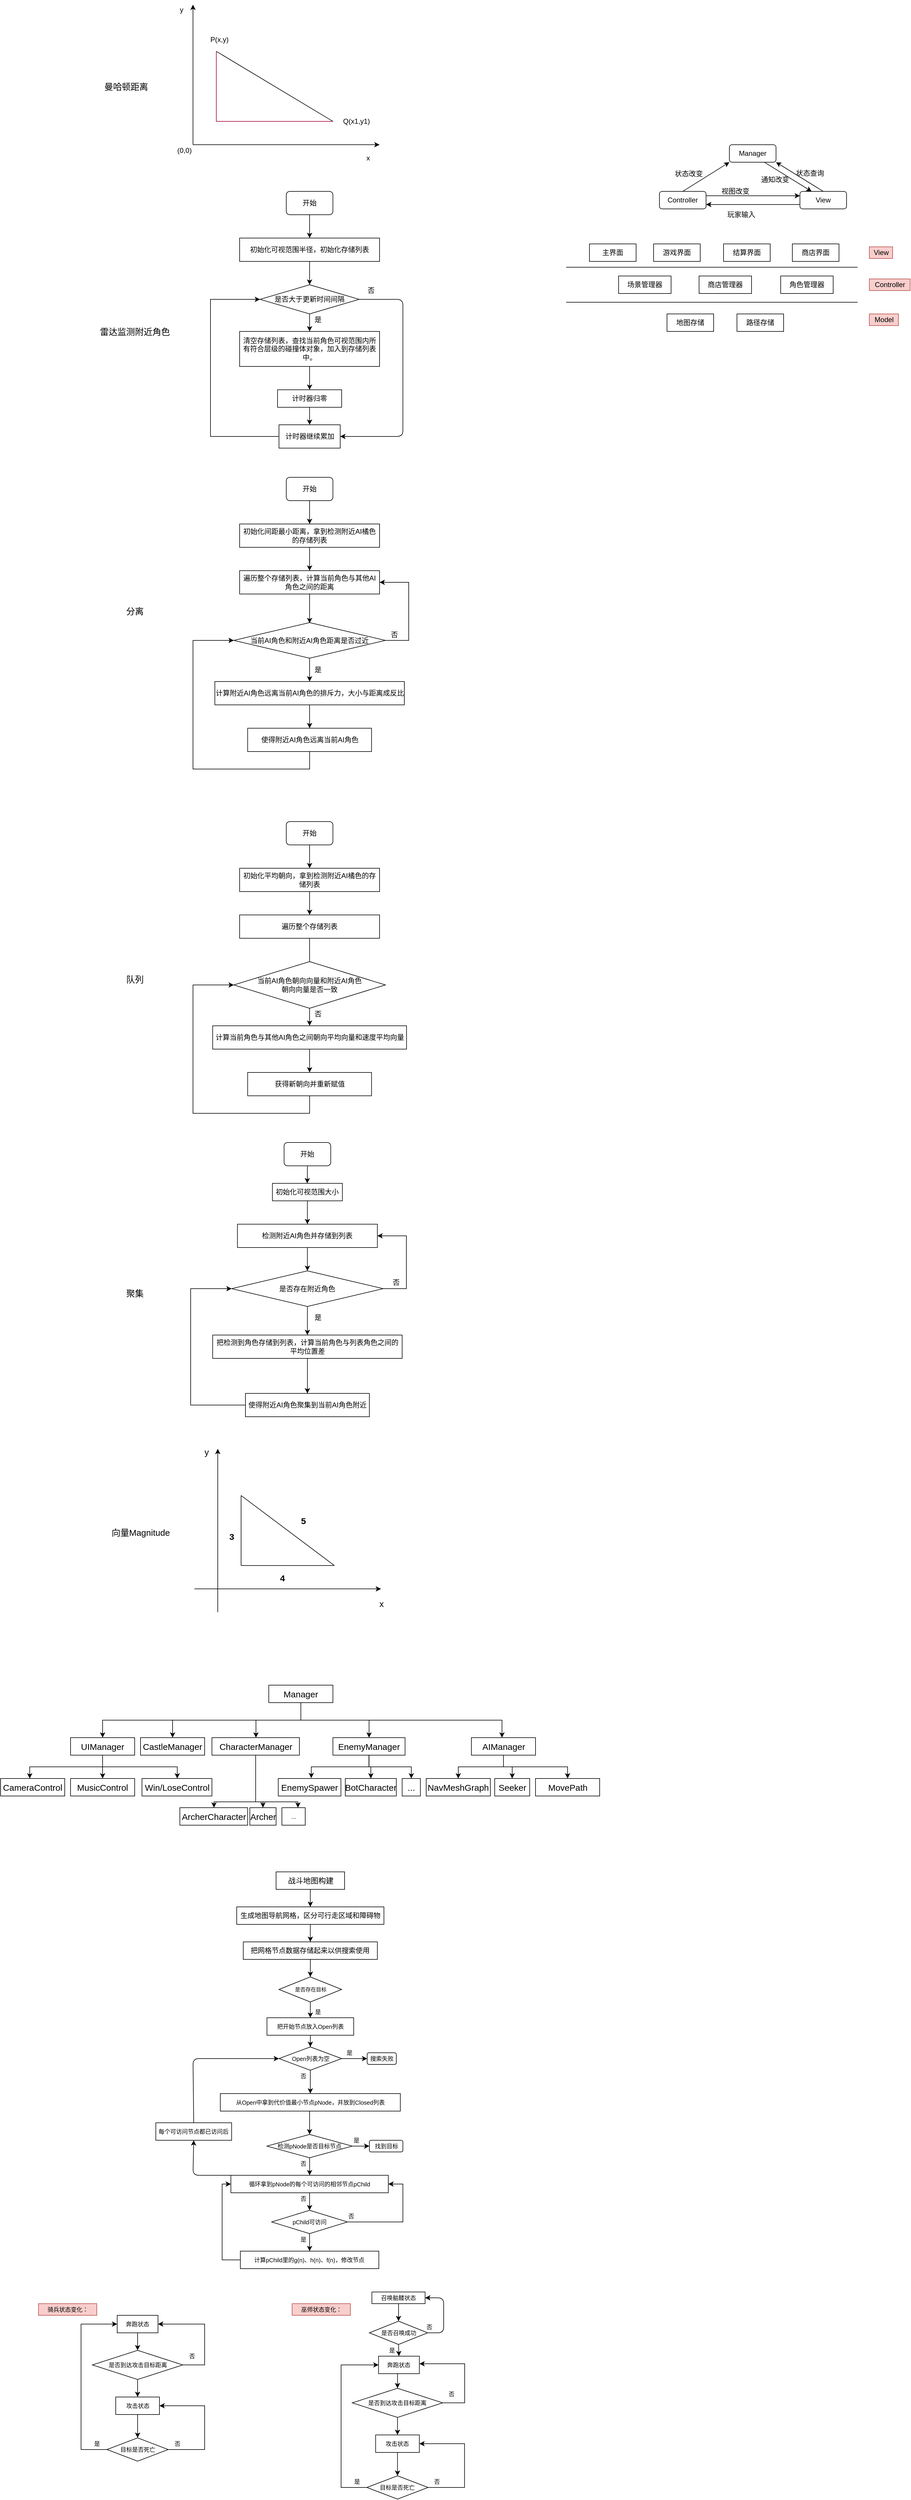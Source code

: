 <mxfile version="13.0.1" type="github">
  <diagram id="cQuPXXQZApBrQM8GXaEX" name="毕业设计相关">
    <mxGraphModel dx="2249" dy="762" grid="1" gridSize="10" guides="1" tooltips="1" connect="1" arrows="1" fold="1" page="1" pageScale="1" pageWidth="827" pageHeight="1169" math="0" shadow="0">
      <root>
        <mxCell id="0" />
        <mxCell id="1" parent="0" />
        <mxCell id="ilsrh9dzchEDd0E5HQ8F-1" value="" style="endArrow=classic;html=1;" parent="1" edge="1">
          <mxGeometry width="50" height="50" relative="1" as="geometry">
            <mxPoint x="200" y="360" as="sourcePoint" />
            <mxPoint x="200" y="120" as="targetPoint" />
          </mxGeometry>
        </mxCell>
        <mxCell id="ilsrh9dzchEDd0E5HQ8F-2" value="" style="endArrow=classic;html=1;" parent="1" edge="1">
          <mxGeometry width="50" height="50" relative="1" as="geometry">
            <mxPoint x="200" y="360" as="sourcePoint" />
            <mxPoint x="520" y="360" as="targetPoint" />
          </mxGeometry>
        </mxCell>
        <mxCell id="ilsrh9dzchEDd0E5HQ8F-3" value="" style="endArrow=none;html=1;fillColor=#d80073;strokeColor=#A50040;" parent="1" edge="1">
          <mxGeometry width="50" height="50" relative="1" as="geometry">
            <mxPoint x="240" y="320" as="sourcePoint" />
            <mxPoint x="440" y="320" as="targetPoint" />
          </mxGeometry>
        </mxCell>
        <mxCell id="ilsrh9dzchEDd0E5HQ8F-5" value="" style="endArrow=none;html=1;fillColor=#d80073;strokeColor=#A50040;" parent="1" edge="1">
          <mxGeometry width="50" height="50" relative="1" as="geometry">
            <mxPoint x="240" y="320" as="sourcePoint" />
            <mxPoint x="240" y="200" as="targetPoint" />
          </mxGeometry>
        </mxCell>
        <mxCell id="ilsrh9dzchEDd0E5HQ8F-6" value="" style="endArrow=none;html=1;" parent="1" edge="1">
          <mxGeometry width="50" height="50" relative="1" as="geometry">
            <mxPoint x="440" y="320" as="sourcePoint" />
            <mxPoint x="240" y="200" as="targetPoint" />
          </mxGeometry>
        </mxCell>
        <mxCell id="ilsrh9dzchEDd0E5HQ8F-7" value="P(x,y)" style="text;html=1;align=center;verticalAlign=middle;resizable=0;points=[];autosize=1;" parent="1" vertex="1">
          <mxGeometry x="220" y="170" width="50" height="20" as="geometry" />
        </mxCell>
        <mxCell id="ilsrh9dzchEDd0E5HQ8F-8" value="Q(x1,y1)" style="text;html=1;align=center;verticalAlign=middle;resizable=0;points=[];autosize=1;" parent="1" vertex="1">
          <mxGeometry x="450" y="310" width="60" height="20" as="geometry" />
        </mxCell>
        <mxCell id="ilsrh9dzchEDd0E5HQ8F-9" value="y" style="text;html=1;align=center;verticalAlign=middle;resizable=0;points=[];autosize=1;" parent="1" vertex="1">
          <mxGeometry x="170" y="119" width="20" height="20" as="geometry" />
        </mxCell>
        <mxCell id="ilsrh9dzchEDd0E5HQ8F-10" value="x" style="text;html=1;align=center;verticalAlign=middle;resizable=0;points=[];autosize=1;" parent="1" vertex="1">
          <mxGeometry x="490" y="373" width="20" height="20" as="geometry" />
        </mxCell>
        <mxCell id="ilsrh9dzchEDd0E5HQ8F-11" value="(0,0)" style="text;html=1;align=center;verticalAlign=middle;resizable=0;points=[];autosize=1;" parent="1" vertex="1">
          <mxGeometry x="165" y="360" width="40" height="20" as="geometry" />
        </mxCell>
        <mxCell id="ilsrh9dzchEDd0E5HQ8F-12" value="开始" style="rounded=1;whiteSpace=wrap;html=1;" parent="1" vertex="1">
          <mxGeometry x="360" y="440" width="80" height="40" as="geometry" />
        </mxCell>
        <mxCell id="ilsrh9dzchEDd0E5HQ8F-13" value="初始化可视范围半径，初始化存储列表" style="rounded=0;whiteSpace=wrap;html=1;" parent="1" vertex="1">
          <mxGeometry x="280" y="520" width="240" height="40" as="geometry" />
        </mxCell>
        <mxCell id="ilsrh9dzchEDd0E5HQ8F-14" value="是否大于更新时间间隔" style="rhombus;whiteSpace=wrap;html=1;" parent="1" vertex="1">
          <mxGeometry x="315" y="600" width="170" height="50" as="geometry" />
        </mxCell>
        <mxCell id="ilsrh9dzchEDd0E5HQ8F-15" value="" style="endArrow=classic;html=1;exitX=0.5;exitY=1;exitDx=0;exitDy=0;entryX=0.5;entryY=0;entryDx=0;entryDy=0;" parent="1" source="ilsrh9dzchEDd0E5HQ8F-12" target="ilsrh9dzchEDd0E5HQ8F-13" edge="1">
          <mxGeometry width="50" height="50" relative="1" as="geometry">
            <mxPoint x="390" y="760" as="sourcePoint" />
            <mxPoint x="440" y="710" as="targetPoint" />
          </mxGeometry>
        </mxCell>
        <mxCell id="ilsrh9dzchEDd0E5HQ8F-16" value="" style="endArrow=classic;html=1;exitX=0.5;exitY=1;exitDx=0;exitDy=0;entryX=0.5;entryY=0;entryDx=0;entryDy=0;" parent="1" source="ilsrh9dzchEDd0E5HQ8F-13" target="ilsrh9dzchEDd0E5HQ8F-14" edge="1">
          <mxGeometry width="50" height="50" relative="1" as="geometry">
            <mxPoint x="390" y="760" as="sourcePoint" />
            <mxPoint x="440" y="710" as="targetPoint" />
          </mxGeometry>
        </mxCell>
        <mxCell id="ilsrh9dzchEDd0E5HQ8F-17" value="" style="endArrow=classic;html=1;exitX=0.5;exitY=1;exitDx=0;exitDy=0;" parent="1" source="ilsrh9dzchEDd0E5HQ8F-14" edge="1">
          <mxGeometry width="50" height="50" relative="1" as="geometry">
            <mxPoint x="390" y="760" as="sourcePoint" />
            <mxPoint x="400" y="680" as="targetPoint" />
          </mxGeometry>
        </mxCell>
        <mxCell id="ilsrh9dzchEDd0E5HQ8F-18" value="是" style="text;html=1;align=center;verticalAlign=middle;resizable=0;points=[];autosize=1;" parent="1" vertex="1">
          <mxGeometry x="399" y="650" width="30" height="20" as="geometry" />
        </mxCell>
        <mxCell id="ilsrh9dzchEDd0E5HQ8F-19" value="清空存储列表，查找当前角色可视范围内所有符合层级的碰撞体对象，加入到存储列表中。" style="rounded=0;whiteSpace=wrap;html=1;" parent="1" vertex="1">
          <mxGeometry x="280" y="680" width="240" height="60" as="geometry" />
        </mxCell>
        <mxCell id="ilsrh9dzchEDd0E5HQ8F-20" value="计时器归零" style="rounded=0;whiteSpace=wrap;html=1;" parent="1" vertex="1">
          <mxGeometry x="345" y="780" width="110" height="30" as="geometry" />
        </mxCell>
        <mxCell id="ilsrh9dzchEDd0E5HQ8F-21" value="" style="endArrow=classic;html=1;exitX=0.5;exitY=1;exitDx=0;exitDy=0;entryX=0.5;entryY=0;entryDx=0;entryDy=0;" parent="1" source="ilsrh9dzchEDd0E5HQ8F-19" target="ilsrh9dzchEDd0E5HQ8F-20" edge="1">
          <mxGeometry width="50" height="50" relative="1" as="geometry">
            <mxPoint x="390" y="760" as="sourcePoint" />
            <mxPoint x="440" y="710" as="targetPoint" />
          </mxGeometry>
        </mxCell>
        <mxCell id="ilsrh9dzchEDd0E5HQ8F-28" value="" style="edgeStyle=orthogonalEdgeStyle;rounded=0;orthogonalLoop=1;jettySize=auto;html=1;entryX=0;entryY=0.5;entryDx=0;entryDy=0;" parent="1" source="ilsrh9dzchEDd0E5HQ8F-22" target="ilsrh9dzchEDd0E5HQ8F-14" edge="1">
          <mxGeometry relative="1" as="geometry">
            <mxPoint x="180" y="590" as="targetPoint" />
            <Array as="points">
              <mxPoint x="230" y="860" />
              <mxPoint x="230" y="625" />
            </Array>
          </mxGeometry>
        </mxCell>
        <mxCell id="ilsrh9dzchEDd0E5HQ8F-22" value="计时器继续累加" style="rounded=0;whiteSpace=wrap;html=1;" parent="1" vertex="1">
          <mxGeometry x="347.5" y="840" width="105" height="40" as="geometry" />
        </mxCell>
        <mxCell id="ilsrh9dzchEDd0E5HQ8F-23" value="" style="endArrow=classic;html=1;exitX=0.5;exitY=1;exitDx=0;exitDy=0;entryX=0.5;entryY=0;entryDx=0;entryDy=0;" parent="1" source="ilsrh9dzchEDd0E5HQ8F-20" target="ilsrh9dzchEDd0E5HQ8F-22" edge="1">
          <mxGeometry width="50" height="50" relative="1" as="geometry">
            <mxPoint x="390" y="760" as="sourcePoint" />
            <mxPoint x="440" y="710" as="targetPoint" />
          </mxGeometry>
        </mxCell>
        <mxCell id="ilsrh9dzchEDd0E5HQ8F-25" value="" style="endArrow=classic;html=1;entryX=1;entryY=0.5;entryDx=0;entryDy=0;exitX=1;exitY=0.5;exitDx=0;exitDy=0;" parent="1" source="ilsrh9dzchEDd0E5HQ8F-14" target="ilsrh9dzchEDd0E5HQ8F-22" edge="1">
          <mxGeometry width="50" height="50" relative="1" as="geometry">
            <mxPoint x="600" y="860" as="sourcePoint" />
            <mxPoint x="440" y="710" as="targetPoint" />
            <Array as="points">
              <mxPoint x="560" y="625" />
              <mxPoint x="560" y="860" />
            </Array>
          </mxGeometry>
        </mxCell>
        <mxCell id="ilsrh9dzchEDd0E5HQ8F-26" value="否" style="text;html=1;align=center;verticalAlign=middle;resizable=0;points=[];autosize=1;" parent="1" vertex="1">
          <mxGeometry x="490" y="600" width="30" height="20" as="geometry" />
        </mxCell>
        <mxCell id="ilsrh9dzchEDd0E5HQ8F-29" value="开始" style="rounded=1;whiteSpace=wrap;html=1;" parent="1" vertex="1">
          <mxGeometry x="360" y="930" width="80" height="40" as="geometry" />
        </mxCell>
        <mxCell id="ilsrh9dzchEDd0E5HQ8F-35" value="" style="edgeStyle=orthogonalEdgeStyle;rounded=0;orthogonalLoop=1;jettySize=auto;html=1;" parent="1" source="ilsrh9dzchEDd0E5HQ8F-30" target="ilsrh9dzchEDd0E5HQ8F-34" edge="1">
          <mxGeometry relative="1" as="geometry" />
        </mxCell>
        <mxCell id="ilsrh9dzchEDd0E5HQ8F-30" value="初始化间距最小距离，拿到检测附近AI橘色的存储列表" style="rounded=0;whiteSpace=wrap;html=1;" parent="1" vertex="1">
          <mxGeometry x="280" y="1010" width="240" height="40" as="geometry" />
        </mxCell>
        <mxCell id="ilsrh9dzchEDd0E5HQ8F-37" value="" style="edgeStyle=orthogonalEdgeStyle;rounded=0;orthogonalLoop=1;jettySize=auto;html=1;" parent="1" source="ilsrh9dzchEDd0E5HQ8F-34" edge="1">
          <mxGeometry relative="1" as="geometry">
            <mxPoint x="400" y="1180" as="targetPoint" />
          </mxGeometry>
        </mxCell>
        <mxCell id="ilsrh9dzchEDd0E5HQ8F-34" value="遍历整个存储列表，计算当前角色与其他AI角色之间的距离" style="rounded=0;whiteSpace=wrap;html=1;" parent="1" vertex="1">
          <mxGeometry x="280" y="1090" width="240" height="40" as="geometry" />
        </mxCell>
        <mxCell id="ilsrh9dzchEDd0E5HQ8F-32" value="否" style="text;html=1;align=center;verticalAlign=middle;resizable=0;points=[];autosize=1;" parent="1" vertex="1">
          <mxGeometry x="530" y="1190" width="30" height="20" as="geometry" />
        </mxCell>
        <mxCell id="ilsrh9dzchEDd0E5HQ8F-33" value="" style="endArrow=classic;html=1;exitX=0.5;exitY=1;exitDx=0;exitDy=0;entryX=0.5;entryY=0;entryDx=0;entryDy=0;" parent="1" source="ilsrh9dzchEDd0E5HQ8F-29" target="ilsrh9dzchEDd0E5HQ8F-30" edge="1">
          <mxGeometry width="50" height="50" relative="1" as="geometry">
            <mxPoint x="410" y="490" as="sourcePoint" />
            <mxPoint x="410" y="530" as="targetPoint" />
          </mxGeometry>
        </mxCell>
        <mxCell id="ilsrh9dzchEDd0E5HQ8F-41" value="" style="edgeStyle=orthogonalEdgeStyle;rounded=0;orthogonalLoop=1;jettySize=auto;html=1;entryX=1;entryY=0.5;entryDx=0;entryDy=0;" parent="1" source="ilsrh9dzchEDd0E5HQ8F-39" target="ilsrh9dzchEDd0E5HQ8F-34" edge="1">
          <mxGeometry relative="1" as="geometry">
            <mxPoint x="610" y="1100" as="targetPoint" />
            <Array as="points">
              <mxPoint x="570" y="1210" />
              <mxPoint x="570" y="1110" />
            </Array>
          </mxGeometry>
        </mxCell>
        <mxCell id="ilsrh9dzchEDd0E5HQ8F-43" value="" style="edgeStyle=orthogonalEdgeStyle;rounded=0;orthogonalLoop=1;jettySize=auto;html=1;" parent="1" source="ilsrh9dzchEDd0E5HQ8F-39" edge="1">
          <mxGeometry relative="1" as="geometry">
            <mxPoint x="400" y="1280" as="targetPoint" />
          </mxGeometry>
        </mxCell>
        <mxCell id="ilsrh9dzchEDd0E5HQ8F-39" value="当前AI角色和附近AI角色距离是否过近" style="rhombus;whiteSpace=wrap;html=1;" parent="1" vertex="1">
          <mxGeometry x="270" y="1179" width="260" height="61" as="geometry" />
        </mxCell>
        <mxCell id="ilsrh9dzchEDd0E5HQ8F-44" value="是" style="text;html=1;align=center;verticalAlign=middle;resizable=0;points=[];autosize=1;" parent="1" vertex="1">
          <mxGeometry x="399" y="1250" width="30" height="20" as="geometry" />
        </mxCell>
        <mxCell id="ilsrh9dzchEDd0E5HQ8F-47" value="" style="edgeStyle=orthogonalEdgeStyle;rounded=0;orthogonalLoop=1;jettySize=auto;html=1;" parent="1" source="ilsrh9dzchEDd0E5HQ8F-45" target="ilsrh9dzchEDd0E5HQ8F-46" edge="1">
          <mxGeometry relative="1" as="geometry" />
        </mxCell>
        <mxCell id="ilsrh9dzchEDd0E5HQ8F-45" value="计算附近AI角色远离当前AI角色的排斥力，大小与距离成反比" style="rounded=0;whiteSpace=wrap;html=1;" parent="1" vertex="1">
          <mxGeometry x="237.5" y="1280" width="325" height="40" as="geometry" />
        </mxCell>
        <mxCell id="ilsrh9dzchEDd0E5HQ8F-49" value="" style="edgeStyle=orthogonalEdgeStyle;rounded=0;orthogonalLoop=1;jettySize=auto;html=1;entryX=0;entryY=0.5;entryDx=0;entryDy=0;" parent="1" source="ilsrh9dzchEDd0E5HQ8F-46" target="ilsrh9dzchEDd0E5HQ8F-39" edge="1">
          <mxGeometry relative="1" as="geometry">
            <mxPoint x="400" y="1480" as="targetPoint" />
            <Array as="points">
              <mxPoint x="400" y="1430" />
              <mxPoint x="200" y="1430" />
              <mxPoint x="200" y="1210" />
            </Array>
          </mxGeometry>
        </mxCell>
        <mxCell id="ilsrh9dzchEDd0E5HQ8F-46" value="使得附近AI角色远离当前AI角色" style="rounded=0;whiteSpace=wrap;html=1;" parent="1" vertex="1">
          <mxGeometry x="293.75" y="1360" width="212.5" height="40" as="geometry" />
        </mxCell>
        <mxCell id="ilsrh9dzchEDd0E5HQ8F-50" value="遍历整个存储列表，计算当前角色与其他AI角色之间的距离" style="rounded=0;whiteSpace=wrap;html=1;" parent="1" vertex="1">
          <mxGeometry x="280" y="1090" width="240" height="40" as="geometry" />
        </mxCell>
        <mxCell id="ilsrh9dzchEDd0E5HQ8F-51" value="开始" style="rounded=1;whiteSpace=wrap;html=1;" parent="1" vertex="1">
          <mxGeometry x="360" y="1520" width="80" height="40" as="geometry" />
        </mxCell>
        <mxCell id="ilsrh9dzchEDd0E5HQ8F-52" value="" style="edgeStyle=orthogonalEdgeStyle;rounded=0;orthogonalLoop=1;jettySize=auto;html=1;" parent="1" source="ilsrh9dzchEDd0E5HQ8F-53" target="ilsrh9dzchEDd0E5HQ8F-55" edge="1">
          <mxGeometry relative="1" as="geometry" />
        </mxCell>
        <mxCell id="ilsrh9dzchEDd0E5HQ8F-53" value="初始化平均朝向，拿到检测附近AI橘色的存储列表" style="rounded=0;whiteSpace=wrap;html=1;" parent="1" vertex="1">
          <mxGeometry x="280" y="1600" width="240" height="40" as="geometry" />
        </mxCell>
        <mxCell id="ilsrh9dzchEDd0E5HQ8F-54" value="" style="edgeStyle=orthogonalEdgeStyle;rounded=0;orthogonalLoop=1;jettySize=auto;html=1;" parent="1" source="ilsrh9dzchEDd0E5HQ8F-55" edge="1">
          <mxGeometry relative="1" as="geometry">
            <mxPoint x="400" y="1770" as="targetPoint" />
          </mxGeometry>
        </mxCell>
        <mxCell id="ilsrh9dzchEDd0E5HQ8F-55" value="遍历整个存储列表，计算当前角色与其他AI角色之间的距离" style="rounded=0;whiteSpace=wrap;html=1;" parent="1" vertex="1">
          <mxGeometry x="280" y="1680" width="240" height="40" as="geometry" />
        </mxCell>
        <mxCell id="ilsrh9dzchEDd0E5HQ8F-57" value="" style="endArrow=classic;html=1;exitX=0.5;exitY=1;exitDx=0;exitDy=0;entryX=0.5;entryY=0;entryDx=0;entryDy=0;" parent="1" source="ilsrh9dzchEDd0E5HQ8F-51" target="ilsrh9dzchEDd0E5HQ8F-53" edge="1">
          <mxGeometry width="50" height="50" relative="1" as="geometry">
            <mxPoint x="410" y="1080" as="sourcePoint" />
            <mxPoint x="410" y="1120" as="targetPoint" />
          </mxGeometry>
        </mxCell>
        <mxCell id="ilsrh9dzchEDd0E5HQ8F-59" value="" style="edgeStyle=orthogonalEdgeStyle;rounded=0;orthogonalLoop=1;jettySize=auto;html=1;" parent="1" source="ilsrh9dzchEDd0E5HQ8F-60" edge="1">
          <mxGeometry relative="1" as="geometry">
            <mxPoint x="400" y="1870" as="targetPoint" />
          </mxGeometry>
        </mxCell>
        <mxCell id="ilsrh9dzchEDd0E5HQ8F-60" value="当前AI角色朝向向量和附近AI角色&lt;br&gt;朝向向量是否一致" style="rhombus;whiteSpace=wrap;html=1;" parent="1" vertex="1">
          <mxGeometry x="270" y="1760" width="260" height="80" as="geometry" />
        </mxCell>
        <mxCell id="ilsrh9dzchEDd0E5HQ8F-61" value="否" style="text;html=1;align=center;verticalAlign=middle;resizable=0;points=[];autosize=1;" parent="1" vertex="1">
          <mxGeometry x="399" y="1840" width="30" height="20" as="geometry" />
        </mxCell>
        <mxCell id="ilsrh9dzchEDd0E5HQ8F-62" value="" style="edgeStyle=orthogonalEdgeStyle;rounded=0;orthogonalLoop=1;jettySize=auto;html=1;" parent="1" source="ilsrh9dzchEDd0E5HQ8F-63" target="ilsrh9dzchEDd0E5HQ8F-65" edge="1">
          <mxGeometry relative="1" as="geometry" />
        </mxCell>
        <mxCell id="ilsrh9dzchEDd0E5HQ8F-63" value="计算当前角色与其他AI角色之间朝向平均向量和速度平均向量" style="rounded=0;whiteSpace=wrap;html=1;" parent="1" vertex="1">
          <mxGeometry x="233.75" y="1870" width="332.5" height="40" as="geometry" />
        </mxCell>
        <mxCell id="ilsrh9dzchEDd0E5HQ8F-64" value="" style="edgeStyle=orthogonalEdgeStyle;rounded=0;orthogonalLoop=1;jettySize=auto;html=1;entryX=0;entryY=0.5;entryDx=0;entryDy=0;" parent="1" source="ilsrh9dzchEDd0E5HQ8F-65" target="ilsrh9dzchEDd0E5HQ8F-60" edge="1">
          <mxGeometry relative="1" as="geometry">
            <mxPoint x="240" y="1770" as="targetPoint" />
            <Array as="points">
              <mxPoint x="400" y="2020" />
              <mxPoint x="200" y="2020" />
              <mxPoint x="200" y="1800" />
              <mxPoint x="270" y="1800" />
            </Array>
          </mxGeometry>
        </mxCell>
        <mxCell id="ilsrh9dzchEDd0E5HQ8F-65" value="获得新朝向并重新赋值" style="rounded=0;whiteSpace=wrap;html=1;" parent="1" vertex="1">
          <mxGeometry x="293.75" y="1950" width="212.5" height="40" as="geometry" />
        </mxCell>
        <mxCell id="ilsrh9dzchEDd0E5HQ8F-66" value="遍历整个存储列表" style="rounded=0;whiteSpace=wrap;html=1;" parent="1" vertex="1">
          <mxGeometry x="280" y="1680" width="240" height="40" as="geometry" />
        </mxCell>
        <mxCell id="ilsrh9dzchEDd0E5HQ8F-69" value="开始" style="rounded=1;whiteSpace=wrap;html=1;" parent="1" vertex="1">
          <mxGeometry x="356.25" y="2070" width="80" height="40" as="geometry" />
        </mxCell>
        <mxCell id="ilsrh9dzchEDd0E5HQ8F-86" style="edgeStyle=orthogonalEdgeStyle;rounded=0;orthogonalLoop=1;jettySize=auto;html=1;" parent="1" source="ilsrh9dzchEDd0E5HQ8F-71" target="ilsrh9dzchEDd0E5HQ8F-78" edge="1">
          <mxGeometry relative="1" as="geometry" />
        </mxCell>
        <mxCell id="ilsrh9dzchEDd0E5HQ8F-71" value="检测附近AI角色并存储到列表" style="rounded=0;whiteSpace=wrap;html=1;" parent="1" vertex="1">
          <mxGeometry x="276.25" y="2210" width="240" height="40" as="geometry" />
        </mxCell>
        <mxCell id="ilsrh9dzchEDd0E5HQ8F-74" value="否" style="text;html=1;align=center;verticalAlign=middle;resizable=0;points=[];autosize=1;" parent="1" vertex="1">
          <mxGeometry x="532.5" y="2300" width="30" height="20" as="geometry" />
        </mxCell>
        <mxCell id="ilsrh9dzchEDd0E5HQ8F-75" value="" style="endArrow=classic;html=1;exitX=0.5;exitY=1;exitDx=0;exitDy=0;" parent="1" source="ilsrh9dzchEDd0E5HQ8F-69" edge="1">
          <mxGeometry width="50" height="50" relative="1" as="geometry">
            <mxPoint x="406.25" y="1660" as="sourcePoint" />
            <mxPoint x="396" y="2140" as="targetPoint" />
          </mxGeometry>
        </mxCell>
        <mxCell id="ilsrh9dzchEDd0E5HQ8F-76" value="" style="edgeStyle=orthogonalEdgeStyle;rounded=0;orthogonalLoop=1;jettySize=auto;html=1;entryX=1;entryY=0.5;entryDx=0;entryDy=0;" parent="1" source="ilsrh9dzchEDd0E5HQ8F-78" target="ilsrh9dzchEDd0E5HQ8F-71" edge="1">
          <mxGeometry relative="1" as="geometry">
            <mxPoint x="526" y="2350" as="targetPoint" />
            <Array as="points">
              <mxPoint x="566" y="2321" />
              <mxPoint x="566" y="2230" />
            </Array>
          </mxGeometry>
        </mxCell>
        <mxCell id="ilsrh9dzchEDd0E5HQ8F-77" value="" style="edgeStyle=orthogonalEdgeStyle;rounded=0;orthogonalLoop=1;jettySize=auto;html=1;entryX=0.5;entryY=0;entryDx=0;entryDy=0;" parent="1" source="ilsrh9dzchEDd0E5HQ8F-78" target="ilsrh9dzchEDd0E5HQ8F-81" edge="1">
          <mxGeometry relative="1" as="geometry">
            <mxPoint x="396.25" y="2480" as="targetPoint" />
          </mxGeometry>
        </mxCell>
        <mxCell id="ilsrh9dzchEDd0E5HQ8F-78" value="是否存在附近角色" style="rhombus;whiteSpace=wrap;html=1;" parent="1" vertex="1">
          <mxGeometry x="266.25" y="2290" width="260" height="61" as="geometry" />
        </mxCell>
        <mxCell id="ilsrh9dzchEDd0E5HQ8F-79" value="是" style="text;html=1;align=center;verticalAlign=middle;resizable=0;points=[];autosize=1;" parent="1" vertex="1">
          <mxGeometry x="399" y="2360" width="30" height="20" as="geometry" />
        </mxCell>
        <mxCell id="ilsrh9dzchEDd0E5HQ8F-80" value="" style="edgeStyle=orthogonalEdgeStyle;rounded=0;orthogonalLoop=1;jettySize=auto;html=1;" parent="1" source="ilsrh9dzchEDd0E5HQ8F-81" target="ilsrh9dzchEDd0E5HQ8F-83" edge="1">
          <mxGeometry relative="1" as="geometry" />
        </mxCell>
        <mxCell id="ilsrh9dzchEDd0E5HQ8F-81" value="把检测到角色存储到列表，计算当前角色与列表角色之间的平均位置差" style="rounded=0;whiteSpace=wrap;html=1;" parent="1" vertex="1">
          <mxGeometry x="233.75" y="2400" width="325" height="40" as="geometry" />
        </mxCell>
        <mxCell id="ilsrh9dzchEDd0E5HQ8F-82" value="" style="edgeStyle=orthogonalEdgeStyle;rounded=0;orthogonalLoop=1;jettySize=auto;html=1;entryX=0;entryY=0.5;entryDx=0;entryDy=0;" parent="1" source="ilsrh9dzchEDd0E5HQ8F-83" target="ilsrh9dzchEDd0E5HQ8F-78" edge="1">
          <mxGeometry relative="1" as="geometry">
            <mxPoint x="396.25" y="2650" as="targetPoint" />
            <Array as="points">
              <mxPoint x="196" y="2520" />
              <mxPoint x="196" y="2321" />
            </Array>
          </mxGeometry>
        </mxCell>
        <mxCell id="ilsrh9dzchEDd0E5HQ8F-83" value="使得附近AI角色聚集到当前AI角色附近" style="rounded=0;whiteSpace=wrap;html=1;" parent="1" vertex="1">
          <mxGeometry x="290" y="2500" width="212.5" height="40" as="geometry" />
        </mxCell>
        <mxCell id="ilsrh9dzchEDd0E5HQ8F-88" value="&lt;span style=&quot;white-space: normal&quot;&gt;初始化可视范围大小&lt;/span&gt;" style="rounded=0;whiteSpace=wrap;html=1;" parent="1" vertex="1">
          <mxGeometry x="336.25" y="2140" width="120" height="30" as="geometry" />
        </mxCell>
        <mxCell id="ilsrh9dzchEDd0E5HQ8F-89" value="" style="endArrow=classic;html=1;exitX=0.5;exitY=1;exitDx=0;exitDy=0;" parent="1" source="ilsrh9dzchEDd0E5HQ8F-88" target="ilsrh9dzchEDd0E5HQ8F-71" edge="1">
          <mxGeometry width="50" height="50" relative="1" as="geometry">
            <mxPoint x="390" y="2350" as="sourcePoint" />
            <mxPoint x="440" y="2300" as="targetPoint" />
          </mxGeometry>
        </mxCell>
        <mxCell id="AzvYmCh7wC9eug3Tn16J-1" value="" style="endArrow=classic;html=1;" parent="1" edge="1">
          <mxGeometry width="50" height="50" relative="1" as="geometry">
            <mxPoint x="202.5" y="2835" as="sourcePoint" />
            <mxPoint x="522.5" y="2835" as="targetPoint" />
          </mxGeometry>
        </mxCell>
        <mxCell id="AzvYmCh7wC9eug3Tn16J-2" value="" style="endArrow=classic;html=1;" parent="1" edge="1">
          <mxGeometry width="50" height="50" relative="1" as="geometry">
            <mxPoint x="242.5" y="2875" as="sourcePoint" />
            <mxPoint x="242.5" y="2595" as="targetPoint" />
          </mxGeometry>
        </mxCell>
        <mxCell id="AzvYmCh7wC9eug3Tn16J-3" value="" style="endArrow=none;html=1;" parent="1" edge="1">
          <mxGeometry width="50" height="50" relative="1" as="geometry">
            <mxPoint x="282.5" y="2795" as="sourcePoint" />
            <mxPoint x="442.5" y="2795" as="targetPoint" />
          </mxGeometry>
        </mxCell>
        <mxCell id="AzvYmCh7wC9eug3Tn16J-4" value="" style="endArrow=none;html=1;" parent="1" edge="1">
          <mxGeometry width="50" height="50" relative="1" as="geometry">
            <mxPoint x="282.5" y="2795" as="sourcePoint" />
            <mxPoint x="282.5" y="2675" as="targetPoint" />
          </mxGeometry>
        </mxCell>
        <mxCell id="AzvYmCh7wC9eug3Tn16J-5" value="" style="endArrow=none;html=1;" parent="1" edge="1">
          <mxGeometry width="50" height="50" relative="1" as="geometry">
            <mxPoint x="442.5" y="2795" as="sourcePoint" />
            <mxPoint x="282.5" y="2675" as="targetPoint" />
          </mxGeometry>
        </mxCell>
        <mxCell id="AzvYmCh7wC9eug3Tn16J-6" value="4" style="text;html=1;align=center;verticalAlign=middle;resizable=0;points=[];autosize=1;fontStyle=1;fontSize=15;" parent="1" vertex="1">
          <mxGeometry x="342.5" y="2806" width="20" height="20" as="geometry" />
        </mxCell>
        <mxCell id="AzvYmCh7wC9eug3Tn16J-7" value="3" style="text;html=1;align=center;verticalAlign=middle;resizable=0;points=[];autosize=1;fontStyle=1;fontSize=15;" parent="1" vertex="1">
          <mxGeometry x="256.25" y="2735" width="20" height="20" as="geometry" />
        </mxCell>
        <mxCell id="AzvYmCh7wC9eug3Tn16J-8" value="5" style="text;html=1;align=center;verticalAlign=middle;resizable=0;points=[];autosize=1;fontStyle=1;fontSize=15;" parent="1" vertex="1">
          <mxGeometry x="378.75" y="2708" width="20" height="20" as="geometry" />
        </mxCell>
        <mxCell id="AzvYmCh7wC9eug3Tn16J-10" value="x" style="text;html=1;align=center;verticalAlign=middle;resizable=0;points=[];autosize=1;fontSize=15;" parent="1" vertex="1">
          <mxGeometry x="512.5" y="2850" width="20" height="20" as="geometry" />
        </mxCell>
        <mxCell id="AzvYmCh7wC9eug3Tn16J-11" value="y" style="text;html=1;align=center;verticalAlign=middle;resizable=0;points=[];autosize=1;fontSize=15;" parent="1" vertex="1">
          <mxGeometry x="212.5" y="2590" width="20" height="20" as="geometry" />
        </mxCell>
        <mxCell id="AzvYmCh7wC9eug3Tn16J-12" value="曼哈顿距离" style="text;html=1;align=center;verticalAlign=middle;resizable=0;points=[];autosize=1;fontSize=15;" parent="1" vertex="1">
          <mxGeometry x="40" y="250" width="90" height="20" as="geometry" />
        </mxCell>
        <mxCell id="AzvYmCh7wC9eug3Tn16J-13" value="雷达监测附近角色" style="text;html=1;align=center;verticalAlign=middle;resizable=0;points=[];autosize=1;fontSize=15;" parent="1" vertex="1">
          <mxGeometry x="30" y="670" width="140" height="20" as="geometry" />
        </mxCell>
        <mxCell id="AzvYmCh7wC9eug3Tn16J-14" value="分离" style="text;html=1;align=center;verticalAlign=middle;resizable=0;points=[];autosize=1;fontSize=15;" parent="1" vertex="1">
          <mxGeometry x="75" y="1149" width="50" height="20" as="geometry" />
        </mxCell>
        <mxCell id="AzvYmCh7wC9eug3Tn16J-15" value="队列" style="text;html=1;align=center;verticalAlign=middle;resizable=0;points=[];autosize=1;fontSize=15;" parent="1" vertex="1">
          <mxGeometry x="75" y="1780" width="50" height="20" as="geometry" />
        </mxCell>
        <mxCell id="AzvYmCh7wC9eug3Tn16J-16" value="聚集" style="text;html=1;align=center;verticalAlign=middle;resizable=0;points=[];autosize=1;fontSize=15;" parent="1" vertex="1">
          <mxGeometry x="75" y="2318" width="50" height="20" as="geometry" />
        </mxCell>
        <mxCell id="AzvYmCh7wC9eug3Tn16J-17" value="向量Magnitude" style="text;html=1;align=center;verticalAlign=middle;resizable=0;points=[];autosize=1;fontSize=15;" parent="1" vertex="1">
          <mxGeometry x="50" y="2728" width="120" height="20" as="geometry" />
        </mxCell>
        <mxCell id="AzvYmCh7wC9eug3Tn16J-20" value="" style="edgeStyle=orthogonalEdgeStyle;rounded=0;orthogonalLoop=1;jettySize=auto;html=1;fontSize=15;entryX=0.5;entryY=0;entryDx=0;entryDy=0;" parent="1" source="AzvYmCh7wC9eug3Tn16J-18" target="AzvYmCh7wC9eug3Tn16J-19" edge="1">
          <mxGeometry relative="1" as="geometry">
            <Array as="points">
              <mxPoint x="385" y="3060" />
              <mxPoint x="45" y="3060" />
            </Array>
          </mxGeometry>
        </mxCell>
        <mxCell id="AzvYmCh7wC9eug3Tn16J-28" value="" style="edgeStyle=orthogonalEdgeStyle;rounded=0;orthogonalLoop=1;jettySize=auto;html=1;fontSize=15;entryX=0.5;entryY=0;entryDx=0;entryDy=0;" parent="1" source="AzvYmCh7wC9eug3Tn16J-18" target="AzvYmCh7wC9eug3Tn16J-27" edge="1">
          <mxGeometry relative="1" as="geometry">
            <Array as="points">
              <mxPoint x="385" y="3060" />
              <mxPoint x="165" y="3060" />
            </Array>
          </mxGeometry>
        </mxCell>
        <mxCell id="AzvYmCh7wC9eug3Tn16J-30" value="" style="edgeStyle=orthogonalEdgeStyle;rounded=0;orthogonalLoop=1;jettySize=auto;html=1;fontSize=15;" parent="1" target="AzvYmCh7wC9eug3Tn16J-29" edge="1">
          <mxGeometry relative="1" as="geometry">
            <mxPoint x="380" y="3060" as="sourcePoint" />
            <Array as="points">
              <mxPoint x="308" y="3060" />
            </Array>
          </mxGeometry>
        </mxCell>
        <mxCell id="AzvYmCh7wC9eug3Tn16J-32" value="" style="edgeStyle=orthogonalEdgeStyle;rounded=0;orthogonalLoop=1;jettySize=auto;html=1;fontSize=15;exitX=0.5;exitY=1;exitDx=0;exitDy=0;" parent="1" source="AzvYmCh7wC9eug3Tn16J-18" target="AzvYmCh7wC9eug3Tn16J-31" edge="1">
          <mxGeometry relative="1" as="geometry">
            <mxPoint x="380" y="3030" as="sourcePoint" />
            <Array as="points">
              <mxPoint x="385" y="3060" />
              <mxPoint x="502" y="3060" />
            </Array>
          </mxGeometry>
        </mxCell>
        <mxCell id="AzvYmCh7wC9eug3Tn16J-45" value="" style="edgeStyle=orthogonalEdgeStyle;rounded=0;orthogonalLoop=1;jettySize=auto;html=1;fontSize=15;" parent="1" source="AzvYmCh7wC9eug3Tn16J-18" target="AzvYmCh7wC9eug3Tn16J-44" edge="1">
          <mxGeometry relative="1" as="geometry">
            <Array as="points">
              <mxPoint x="385" y="3060" />
              <mxPoint x="730" y="3060" />
            </Array>
          </mxGeometry>
        </mxCell>
        <mxCell id="AzvYmCh7wC9eug3Tn16J-18" value="Manager" style="rounded=0;whiteSpace=wrap;html=1;fontSize=15;" parent="1" vertex="1">
          <mxGeometry x="330" y="3000" width="110" height="30" as="geometry" />
        </mxCell>
        <mxCell id="AzvYmCh7wC9eug3Tn16J-50" value="" style="edgeStyle=orthogonalEdgeStyle;rounded=0;orthogonalLoop=1;jettySize=auto;html=1;fontSize=15;" parent="1" source="AzvYmCh7wC9eug3Tn16J-44" target="AzvYmCh7wC9eug3Tn16J-49" edge="1">
          <mxGeometry relative="1" as="geometry" />
        </mxCell>
        <mxCell id="AzvYmCh7wC9eug3Tn16J-52" value="" style="edgeStyle=orthogonalEdgeStyle;rounded=0;orthogonalLoop=1;jettySize=auto;html=1;fontSize=15;" parent="1" source="AzvYmCh7wC9eug3Tn16J-44" target="AzvYmCh7wC9eug3Tn16J-51" edge="1">
          <mxGeometry relative="1" as="geometry" />
        </mxCell>
        <mxCell id="AzvYmCh7wC9eug3Tn16J-54" value="" style="edgeStyle=orthogonalEdgeStyle;rounded=0;orthogonalLoop=1;jettySize=auto;html=1;fontSize=15;" parent="1" source="AzvYmCh7wC9eug3Tn16J-44" target="AzvYmCh7wC9eug3Tn16J-53" edge="1">
          <mxGeometry relative="1" as="geometry">
            <Array as="points">
              <mxPoint x="732.5" y="3140" />
              <mxPoint x="842.5" y="3140" />
            </Array>
          </mxGeometry>
        </mxCell>
        <mxCell id="AzvYmCh7wC9eug3Tn16J-44" value="AIManager" style="rounded=0;whiteSpace=wrap;html=1;fontSize=15;" parent="1" vertex="1">
          <mxGeometry x="677.5" y="3090" width="110" height="30" as="geometry" />
        </mxCell>
        <mxCell id="AzvYmCh7wC9eug3Tn16J-53" value="MovePath" style="rounded=0;whiteSpace=wrap;html=1;fontSize=15;" parent="1" vertex="1">
          <mxGeometry x="787.5" y="3160" width="110" height="30" as="geometry" />
        </mxCell>
        <mxCell id="AzvYmCh7wC9eug3Tn16J-51" value="Seeker" style="rounded=0;whiteSpace=wrap;html=1;fontSize=15;" parent="1" vertex="1">
          <mxGeometry x="717.5" y="3160" width="60" height="30" as="geometry" />
        </mxCell>
        <mxCell id="AzvYmCh7wC9eug3Tn16J-49" value="NavMeshGraph" style="rounded=0;whiteSpace=wrap;html=1;fontSize=15;" parent="1" vertex="1">
          <mxGeometry x="600" y="3160" width="110" height="30" as="geometry" />
        </mxCell>
        <mxCell id="AzvYmCh7wC9eug3Tn16J-38" value="" style="edgeStyle=orthogonalEdgeStyle;rounded=0;orthogonalLoop=1;jettySize=auto;html=1;fontSize=15;entryX=0.527;entryY=-0.02;entryDx=0;entryDy=0;entryPerimeter=0;" parent="1" source="AzvYmCh7wC9eug3Tn16J-31" target="AzvYmCh7wC9eug3Tn16J-37" edge="1">
          <mxGeometry relative="1" as="geometry">
            <mxPoint x="430" y="3160" as="targetPoint" />
            <Array as="points">
              <mxPoint x="502" y="3140" />
              <mxPoint x="403" y="3140" />
            </Array>
          </mxGeometry>
        </mxCell>
        <mxCell id="AzvYmCh7wC9eug3Tn16J-40" value="" style="edgeStyle=orthogonalEdgeStyle;rounded=0;orthogonalLoop=1;jettySize=auto;html=1;fontSize=15;" parent="1" source="AzvYmCh7wC9eug3Tn16J-31" target="AzvYmCh7wC9eug3Tn16J-39" edge="1">
          <mxGeometry relative="1" as="geometry" />
        </mxCell>
        <mxCell id="AzvYmCh7wC9eug3Tn16J-79" value="" style="edgeStyle=orthogonalEdgeStyle;rounded=0;orthogonalLoop=1;jettySize=auto;html=1;fontSize=10;" parent="1" source="AzvYmCh7wC9eug3Tn16J-31" target="AzvYmCh7wC9eug3Tn16J-78" edge="1">
          <mxGeometry relative="1" as="geometry" />
        </mxCell>
        <mxCell id="AzvYmCh7wC9eug3Tn16J-31" value="EnemyManager" style="rounded=0;whiteSpace=wrap;html=1;fontSize=15;" parent="1" vertex="1">
          <mxGeometry x="440" y="3090" width="123.75" height="30" as="geometry" />
        </mxCell>
        <mxCell id="AzvYmCh7wC9eug3Tn16J-78" value="..." style="rounded=0;whiteSpace=wrap;html=1;fontSize=15;" parent="1" vertex="1">
          <mxGeometry x="558.75" y="3160" width="31.25" height="30" as="geometry" />
        </mxCell>
        <mxCell id="AzvYmCh7wC9eug3Tn16J-39" value="BotCharacter" style="rounded=0;whiteSpace=wrap;html=1;fontSize=15;" parent="1" vertex="1">
          <mxGeometry x="461.25" y="3160" width="87.5" height="30" as="geometry" />
        </mxCell>
        <mxCell id="AzvYmCh7wC9eug3Tn16J-37" value="EnemySpawer" style="rounded=0;whiteSpace=wrap;html=1;fontSize=15;" parent="1" vertex="1">
          <mxGeometry x="346.25" y="3160" width="107.5" height="30" as="geometry" />
        </mxCell>
        <mxCell id="AzvYmCh7wC9eug3Tn16J-34" value="" style="edgeStyle=orthogonalEdgeStyle;rounded=0;orthogonalLoop=1;jettySize=auto;html=1;fontSize=15;" parent="1" source="AzvYmCh7wC9eug3Tn16J-29" target="AzvYmCh7wC9eug3Tn16J-33" edge="1">
          <mxGeometry relative="1" as="geometry">
            <Array as="points">
              <mxPoint x="308" y="3200" />
              <mxPoint x="236" y="3200" />
            </Array>
          </mxGeometry>
        </mxCell>
        <mxCell id="AzvYmCh7wC9eug3Tn16J-80" value="" style="edgeStyle=orthogonalEdgeStyle;rounded=0;orthogonalLoop=1;jettySize=auto;html=1;fontSize=10;" parent="1" source="AzvYmCh7wC9eug3Tn16J-29" edge="1">
          <mxGeometry relative="1" as="geometry">
            <mxPoint x="380" y="3210" as="targetPoint" />
            <Array as="points">
              <mxPoint x="308" y="3200" />
              <mxPoint x="380" y="3200" />
            </Array>
          </mxGeometry>
        </mxCell>
        <mxCell id="AzvYmCh7wC9eug3Tn16J-29" value="CharacterManager" style="rounded=0;whiteSpace=wrap;html=1;fontSize=15;" parent="1" vertex="1">
          <mxGeometry x="232.5" y="3090" width="150" height="30" as="geometry" />
        </mxCell>
        <mxCell id="AzvYmCh7wC9eug3Tn16J-33" value="ArcherCharacter" style="rounded=0;whiteSpace=wrap;html=1;fontSize=15;" parent="1" vertex="1">
          <mxGeometry x="177.5" y="3210" width="116.25" height="30" as="geometry" />
        </mxCell>
        <mxCell id="AzvYmCh7wC9eug3Tn16J-27" value="CastleManager" style="rounded=0;whiteSpace=wrap;html=1;fontSize=15;" parent="1" vertex="1">
          <mxGeometry x="110" y="3090" width="110" height="30" as="geometry" />
        </mxCell>
        <mxCell id="AzvYmCh7wC9eug3Tn16J-22" value="" style="edgeStyle=orthogonalEdgeStyle;rounded=0;orthogonalLoop=1;jettySize=auto;html=1;fontSize=15;" parent="1" source="AzvYmCh7wC9eug3Tn16J-19" target="AzvYmCh7wC9eug3Tn16J-21" edge="1">
          <mxGeometry relative="1" as="geometry">
            <Array as="points">
              <mxPoint x="45" y="3140" />
              <mxPoint x="-80" y="3140" />
            </Array>
          </mxGeometry>
        </mxCell>
        <mxCell id="AzvYmCh7wC9eug3Tn16J-24" value="" style="edgeStyle=orthogonalEdgeStyle;rounded=0;orthogonalLoop=1;jettySize=auto;html=1;fontSize=15;" parent="1" source="AzvYmCh7wC9eug3Tn16J-19" target="AzvYmCh7wC9eug3Tn16J-23" edge="1">
          <mxGeometry relative="1" as="geometry" />
        </mxCell>
        <mxCell id="AzvYmCh7wC9eug3Tn16J-26" value="" style="edgeStyle=orthogonalEdgeStyle;rounded=0;orthogonalLoop=1;jettySize=auto;html=1;fontSize=15;" parent="1" source="AzvYmCh7wC9eug3Tn16J-19" target="AzvYmCh7wC9eug3Tn16J-25" edge="1">
          <mxGeometry relative="1" as="geometry">
            <Array as="points">
              <mxPoint x="45" y="3140" />
              <mxPoint x="173" y="3140" />
            </Array>
          </mxGeometry>
        </mxCell>
        <mxCell id="AzvYmCh7wC9eug3Tn16J-19" value="UIManager" style="rounded=0;whiteSpace=wrap;html=1;fontSize=15;" parent="1" vertex="1">
          <mxGeometry x="-10" y="3090" width="110" height="30" as="geometry" />
        </mxCell>
        <mxCell id="AzvYmCh7wC9eug3Tn16J-25" value="Win/LoseControl" style="rounded=0;whiteSpace=wrap;html=1;fontSize=15;" parent="1" vertex="1">
          <mxGeometry x="112.5" y="3160" width="120" height="30" as="geometry" />
        </mxCell>
        <mxCell id="AzvYmCh7wC9eug3Tn16J-23" value="MusicControl" style="rounded=0;whiteSpace=wrap;html=1;fontSize=15;" parent="1" vertex="1">
          <mxGeometry x="-10" y="3160" width="110" height="30" as="geometry" />
        </mxCell>
        <mxCell id="AzvYmCh7wC9eug3Tn16J-21" value="CameraControl" style="rounded=0;whiteSpace=wrap;html=1;fontSize=15;" parent="1" vertex="1">
          <mxGeometry x="-130" y="3160" width="110" height="30" as="geometry" />
        </mxCell>
        <mxCell id="AzvYmCh7wC9eug3Tn16J-36" value="Archer" style="rounded=0;whiteSpace=wrap;html=1;fontSize=15;" parent="1" vertex="1">
          <mxGeometry x="297.5" y="3210" width="45" height="30" as="geometry" />
        </mxCell>
        <mxCell id="AzvYmCh7wC9eug3Tn16J-47" value="" style="edgeStyle=orthogonalEdgeStyle;rounded=0;orthogonalLoop=1;jettySize=auto;html=1;fontSize=15;exitX=0.5;exitY=1;exitDx=0;exitDy=0;entryX=0.5;entryY=0;entryDx=0;entryDy=0;" parent="1" source="AzvYmCh7wC9eug3Tn16J-29" target="AzvYmCh7wC9eug3Tn16J-36" edge="1">
          <mxGeometry relative="1" as="geometry">
            <mxPoint x="312.5" y="3240" as="sourcePoint" />
            <mxPoint x="248.833" y="3320" as="targetPoint" />
            <Array as="points">
              <mxPoint x="308" y="3200" />
              <mxPoint x="320" y="3200" />
            </Array>
          </mxGeometry>
        </mxCell>
        <mxCell id="AzvYmCh7wC9eug3Tn16J-58" value="" style="edgeStyle=orthogonalEdgeStyle;rounded=0;orthogonalLoop=1;jettySize=auto;html=1;fontSize=15;" parent="1" source="AzvYmCh7wC9eug3Tn16J-56" target="AzvYmCh7wC9eug3Tn16J-57" edge="1">
          <mxGeometry relative="1" as="geometry" />
        </mxCell>
        <mxCell id="AzvYmCh7wC9eug3Tn16J-56" value="战斗地图构建" style="rounded=0;whiteSpace=wrap;html=1;fontSize=13;align=center;" parent="1" vertex="1">
          <mxGeometry x="342.5" y="3320" width="117.5" height="30" as="geometry" />
        </mxCell>
        <mxCell id="AzvYmCh7wC9eug3Tn16J-60" value="" style="edgeStyle=orthogonalEdgeStyle;rounded=0;orthogonalLoop=1;jettySize=auto;html=1;fontSize=13;" parent="1" source="AzvYmCh7wC9eug3Tn16J-57" target="AzvYmCh7wC9eug3Tn16J-59" edge="1">
          <mxGeometry relative="1" as="geometry" />
        </mxCell>
        <mxCell id="AzvYmCh7wC9eug3Tn16J-57" value="生成地图导航网格，区分可行走区域和障碍物" style="rounded=0;whiteSpace=wrap;html=1;fontSize=12;align=center;" parent="1" vertex="1">
          <mxGeometry x="275" y="3380" width="252.5" height="30" as="geometry" />
        </mxCell>
        <mxCell id="AzvYmCh7wC9eug3Tn16J-62" value="" style="edgeStyle=orthogonalEdgeStyle;rounded=0;orthogonalLoop=1;jettySize=auto;html=1;fontSize=13;entryX=0.5;entryY=0;entryDx=0;entryDy=0;" parent="1" source="AzvYmCh7wC9eug3Tn16J-59" target="AzvYmCh7wC9eug3Tn16J-63" edge="1">
          <mxGeometry relative="1" as="geometry">
            <mxPoint x="401.25" y="3510" as="targetPoint" />
          </mxGeometry>
        </mxCell>
        <mxCell id="AzvYmCh7wC9eug3Tn16J-59" value="把网格节点数据存储起来以供搜索使用" style="rounded=0;whiteSpace=wrap;html=1;fontSize=12;align=center;" parent="1" vertex="1">
          <mxGeometry x="286.25" y="3440" width="230" height="30" as="geometry" />
        </mxCell>
        <mxCell id="AzvYmCh7wC9eug3Tn16J-65" value="" style="edgeStyle=orthogonalEdgeStyle;rounded=0;orthogonalLoop=1;jettySize=auto;html=1;fontSize=9;entryX=0.5;entryY=0;entryDx=0;entryDy=0;" parent="1" source="AzvYmCh7wC9eug3Tn16J-63" target="AzvYmCh7wC9eug3Tn16J-82" edge="1">
          <mxGeometry relative="1" as="geometry">
            <mxPoint x="370" y="3570" as="targetPoint" />
          </mxGeometry>
        </mxCell>
        <mxCell id="AzvYmCh7wC9eug3Tn16J-63" value="是否存在目标" style="rhombus;whiteSpace=wrap;html=1;fontSize=9;align=center;" parent="1" vertex="1">
          <mxGeometry x="347.5" y="3500" width="107.5" height="43" as="geometry" />
        </mxCell>
        <mxCell id="AzvYmCh7wC9eug3Tn16J-69" value="是" style="text;html=1;align=center;verticalAlign=middle;resizable=0;points=[];autosize=1;fontSize=10;" parent="1" vertex="1">
          <mxGeometry x="399" y="3550" width="30" height="20" as="geometry" />
        </mxCell>
        <mxCell id="AzvYmCh7wC9eug3Tn16J-76" value="NavMeshGraph" style="rounded=0;whiteSpace=wrap;html=1;fontSize=15;" parent="1" vertex="1">
          <mxGeometry x="600" y="3160" width="110" height="30" as="geometry" />
        </mxCell>
        <mxCell id="AzvYmCh7wC9eug3Tn16J-81" value="..." style="rounded=0;whiteSpace=wrap;html=1;fontSize=10;align=center;" parent="1" vertex="1">
          <mxGeometry x="352.5" y="3210" width="40" height="30" as="geometry" />
        </mxCell>
        <mxCell id="AzvYmCh7wC9eug3Tn16J-84" value="" style="edgeStyle=orthogonalEdgeStyle;rounded=0;orthogonalLoop=1;jettySize=auto;html=1;fontSize=10;entryX=0.5;entryY=0;entryDx=0;entryDy=0;" parent="1" source="AzvYmCh7wC9eug3Tn16J-82" target="AzvYmCh7wC9eug3Tn16J-85" edge="1">
          <mxGeometry relative="1" as="geometry">
            <mxPoint x="403" y="3640" as="targetPoint" />
            <Array as="points" />
          </mxGeometry>
        </mxCell>
        <mxCell id="AzvYmCh7wC9eug3Tn16J-82" value="把开始节点放入Open列表" style="rounded=0;whiteSpace=wrap;html=1;fontSize=10;align=center;" parent="1" vertex="1">
          <mxGeometry x="326.87" y="3570" width="148.75" height="30" as="geometry" />
        </mxCell>
        <mxCell id="AzvYmCh7wC9eug3Tn16J-85" value="Open列表为空" style="rhombus;whiteSpace=wrap;html=1;fontSize=10;align=center;" parent="1" vertex="1">
          <mxGeometry x="347.5" y="3620" width="107.5" height="40" as="geometry" />
        </mxCell>
        <mxCell id="AzvYmCh7wC9eug3Tn16J-86" value="" style="endArrow=classic;html=1;fontSize=10;exitX=1;exitY=0.5;exitDx=0;exitDy=0;entryX=0;entryY=0.5;entryDx=0;entryDy=0;" parent="1" source="AzvYmCh7wC9eug3Tn16J-85" target="AzvYmCh7wC9eug3Tn16J-87" edge="1">
          <mxGeometry width="50" height="50" relative="1" as="geometry">
            <mxPoint x="380" y="3690" as="sourcePoint" />
            <mxPoint x="480" y="3660" as="targetPoint" />
          </mxGeometry>
        </mxCell>
        <mxCell id="AzvYmCh7wC9eug3Tn16J-87" value="搜索失败" style="rounded=1;whiteSpace=wrap;html=1;fontSize=10;align=center;" parent="1" vertex="1">
          <mxGeometry x="498.75" y="3630" width="50" height="20" as="geometry" />
        </mxCell>
        <mxCell id="AzvYmCh7wC9eug3Tn16J-88" value="是" style="text;html=1;align=center;verticalAlign=middle;resizable=0;points=[];autosize=1;fontSize=10;" parent="1" vertex="1">
          <mxGeometry x="452.5" y="3620" width="30" height="20" as="geometry" />
        </mxCell>
        <mxCell id="AzvYmCh7wC9eug3Tn16J-89" value="" style="endArrow=classic;html=1;fontSize=10;exitX=0.5;exitY=1;exitDx=0;exitDy=0;entryX=0.5;entryY=0;entryDx=0;entryDy=0;" parent="1" source="AzvYmCh7wC9eug3Tn16J-85" target="AzvYmCh7wC9eug3Tn16J-90" edge="1">
          <mxGeometry width="50" height="50" relative="1" as="geometry">
            <mxPoint x="320" y="3680" as="sourcePoint" />
            <mxPoint x="403" y="3710" as="targetPoint" />
          </mxGeometry>
        </mxCell>
        <mxCell id="AzvYmCh7wC9eug3Tn16J-93" value="" style="edgeStyle=orthogonalEdgeStyle;rounded=0;orthogonalLoop=1;jettySize=auto;html=1;fontSize=10;entryX=0.5;entryY=0;entryDx=0;entryDy=0;" parent="1" source="AzvYmCh7wC9eug3Tn16J-90" target="AzvYmCh7wC9eug3Tn16J-94" edge="1">
          <mxGeometry relative="1" as="geometry">
            <mxPoint x="408" y="3790" as="targetPoint" />
            <Array as="points">
              <mxPoint x="400" y="3770" />
              <mxPoint x="400" y="3770" />
            </Array>
          </mxGeometry>
        </mxCell>
        <mxCell id="AzvYmCh7wC9eug3Tn16J-90" value="从Open中拿到代价值最小节点pNode，并放到Closed列表" style="rounded=0;whiteSpace=wrap;html=1;fontSize=10;align=center;" parent="1" vertex="1">
          <mxGeometry x="246.87" y="3700" width="308.76" height="30" as="geometry" />
        </mxCell>
        <mxCell id="AzvYmCh7wC9eug3Tn16J-91" value="否" style="text;html=1;align=center;verticalAlign=middle;resizable=0;points=[];autosize=1;fontSize=10;" parent="1" vertex="1">
          <mxGeometry x="373.75" y="3660" width="30" height="20" as="geometry" />
        </mxCell>
        <mxCell id="AzvYmCh7wC9eug3Tn16J-96" value="" style="edgeStyle=orthogonalEdgeStyle;rounded=0;orthogonalLoop=1;jettySize=auto;html=1;fontSize=10;entryX=0;entryY=0.5;entryDx=0;entryDy=0;" parent="1" source="AzvYmCh7wC9eug3Tn16J-94" target="AzvYmCh7wC9eug3Tn16J-97" edge="1">
          <mxGeometry relative="1" as="geometry">
            <mxPoint x="553.13" y="3790" as="targetPoint" />
          </mxGeometry>
        </mxCell>
        <mxCell id="AzvYmCh7wC9eug3Tn16J-100" value="" style="edgeStyle=orthogonalEdgeStyle;rounded=0;orthogonalLoop=1;jettySize=auto;html=1;fontSize=10;entryX=0.5;entryY=0;entryDx=0;entryDy=0;" parent="1" source="AzvYmCh7wC9eug3Tn16J-94" target="AzvYmCh7wC9eug3Tn16J-101" edge="1">
          <mxGeometry relative="1" as="geometry">
            <mxPoint x="400.005" y="3890" as="targetPoint" />
          </mxGeometry>
        </mxCell>
        <mxCell id="AzvYmCh7wC9eug3Tn16J-94" value="检测pNode是否目标节点" style="rhombus;whiteSpace=wrap;html=1;fontSize=10;align=center;" parent="1" vertex="1">
          <mxGeometry x="326.88" y="3770" width="146.25" height="40" as="geometry" />
        </mxCell>
        <mxCell id="AzvYmCh7wC9eug3Tn16J-97" value="找到目标" style="rounded=1;whiteSpace=wrap;html=1;fontSize=10;align=center;" parent="1" vertex="1">
          <mxGeometry x="502.5" y="3780" width="57.5" height="20" as="geometry" />
        </mxCell>
        <mxCell id="AzvYmCh7wC9eug3Tn16J-98" value="是" style="text;html=1;align=center;verticalAlign=middle;resizable=0;points=[];autosize=1;fontSize=10;" parent="1" vertex="1">
          <mxGeometry x="465" y="3770" width="30" height="20" as="geometry" />
        </mxCell>
        <mxCell id="AzvYmCh7wC9eug3Tn16J-104" value="" style="edgeStyle=orthogonalEdgeStyle;rounded=0;orthogonalLoop=1;jettySize=auto;html=1;fontSize=10;entryX=0.5;entryY=0;entryDx=0;entryDy=0;" parent="1" source="AzvYmCh7wC9eug3Tn16J-101" target="AzvYmCh7wC9eug3Tn16J-105" edge="1">
          <mxGeometry relative="1" as="geometry">
            <mxPoint x="400" y="3950" as="targetPoint" />
          </mxGeometry>
        </mxCell>
        <mxCell id="AzvYmCh7wC9eug3Tn16J-101" value="循环拿到pNode的每个可访问的相邻节点pChild" style="rounded=0;whiteSpace=wrap;html=1;fontSize=10;align=center;" parent="1" vertex="1">
          <mxGeometry x="265" y="3840" width="270" height="30" as="geometry" />
        </mxCell>
        <mxCell id="AzvYmCh7wC9eug3Tn16J-102" value="否" style="text;html=1;align=center;verticalAlign=middle;resizable=0;points=[];autosize=1;fontSize=10;" parent="1" vertex="1">
          <mxGeometry x="373.75" y="3810" width="30" height="20" as="geometry" />
        </mxCell>
        <mxCell id="AzvYmCh7wC9eug3Tn16J-107" value="" style="edgeStyle=orthogonalEdgeStyle;rounded=0;orthogonalLoop=1;jettySize=auto;html=1;fontSize=10;entryX=0.5;entryY=0;entryDx=0;entryDy=0;" parent="1" source="AzvYmCh7wC9eug3Tn16J-105" target="AzvYmCh7wC9eug3Tn16J-108" edge="1">
          <mxGeometry relative="1" as="geometry">
            <mxPoint x="400.01" y="4020" as="targetPoint" />
          </mxGeometry>
        </mxCell>
        <mxCell id="AzvYmCh7wC9eug3Tn16J-110" value="" style="edgeStyle=orthogonalEdgeStyle;rounded=0;orthogonalLoop=1;jettySize=auto;html=1;fontSize=10;entryX=1;entryY=0.5;entryDx=0;entryDy=0;" parent="1" source="AzvYmCh7wC9eug3Tn16J-105" target="AzvYmCh7wC9eug3Tn16J-101" edge="1">
          <mxGeometry relative="1" as="geometry">
            <mxPoint x="570" y="3860" as="targetPoint" />
            <Array as="points">
              <mxPoint x="560" y="3920" />
              <mxPoint x="560" y="3855" />
            </Array>
          </mxGeometry>
        </mxCell>
        <mxCell id="AzvYmCh7wC9eug3Tn16J-105" value="pChild可访问" style="rhombus;whiteSpace=wrap;html=1;fontSize=10;align=center;" parent="1" vertex="1">
          <mxGeometry x="335.01" y="3900" width="130" height="40" as="geometry" />
        </mxCell>
        <mxCell id="AzvYmCh7wC9eug3Tn16J-115" value="" style="edgeStyle=orthogonalEdgeStyle;rounded=0;orthogonalLoop=1;jettySize=auto;html=1;fontSize=10;entryX=0;entryY=0.5;entryDx=0;entryDy=0;" parent="1" source="AzvYmCh7wC9eug3Tn16J-108" target="AzvYmCh7wC9eug3Tn16J-101" edge="1">
          <mxGeometry relative="1" as="geometry">
            <mxPoint x="200" y="3860" as="targetPoint" />
            <Array as="points">
              <mxPoint x="250" y="3985" />
              <mxPoint x="250" y="3855" />
            </Array>
          </mxGeometry>
        </mxCell>
        <mxCell id="AzvYmCh7wC9eug3Tn16J-108" value="计算pChild里的g(n)、h(n)、f(n)，修改节点" style="rounded=0;whiteSpace=wrap;html=1;fontSize=10;align=center;" parent="1" vertex="1">
          <mxGeometry x="281.25" y="3970" width="237.49" height="30" as="geometry" />
        </mxCell>
        <mxCell id="AzvYmCh7wC9eug3Tn16J-111" value="否" style="text;html=1;align=center;verticalAlign=middle;resizable=0;points=[];autosize=1;fontSize=10;" parent="1" vertex="1">
          <mxGeometry x="456.26" y="3900" width="30" height="20" as="geometry" />
        </mxCell>
        <mxCell id="AzvYmCh7wC9eug3Tn16J-112" value="否" style="text;html=1;align=center;verticalAlign=middle;resizable=0;points=[];autosize=1;fontSize=10;" parent="1" vertex="1">
          <mxGeometry x="373.75" y="3870" width="30" height="20" as="geometry" />
        </mxCell>
        <mxCell id="AzvYmCh7wC9eug3Tn16J-113" value="是" style="text;html=1;align=center;verticalAlign=middle;resizable=0;points=[];autosize=1;fontSize=10;" parent="1" vertex="1">
          <mxGeometry x="373.75" y="3940" width="30" height="20" as="geometry" />
        </mxCell>
        <mxCell id="AzvYmCh7wC9eug3Tn16J-116" value="" style="endArrow=classic;html=1;fontSize=10;entryX=0;entryY=0.5;entryDx=0;entryDy=0;exitX=0.5;exitY=0;exitDx=0;exitDy=0;" parent="1" source="AzvYmCh7wC9eug3Tn16J-118" target="AzvYmCh7wC9eug3Tn16J-85" edge="1">
          <mxGeometry width="50" height="50" relative="1" as="geometry">
            <mxPoint x="220" y="3840" as="sourcePoint" />
            <mxPoint x="230" y="3660" as="targetPoint" />
            <Array as="points">
              <mxPoint x="200" y="3640" />
              <mxPoint x="263" y="3640" />
            </Array>
          </mxGeometry>
        </mxCell>
        <mxCell id="AzvYmCh7wC9eug3Tn16J-118" value="每个可访问节点都已访问后" style="rounded=0;whiteSpace=wrap;html=1;fontSize=10;align=center;" parent="1" vertex="1">
          <mxGeometry x="136.25" y="3750" width="130" height="30" as="geometry" />
        </mxCell>
        <mxCell id="AzvYmCh7wC9eug3Tn16J-119" value="" style="endArrow=classic;html=1;fontSize=10;exitX=0;exitY=0;exitDx=0;exitDy=0;entryX=0.5;entryY=1;entryDx=0;entryDy=0;" parent="1" source="AzvYmCh7wC9eug3Tn16J-101" target="AzvYmCh7wC9eug3Tn16J-118" edge="1">
          <mxGeometry width="50" height="50" relative="1" as="geometry">
            <mxPoint x="340" y="3790" as="sourcePoint" />
            <mxPoint x="195" y="3790" as="targetPoint" />
            <Array as="points">
              <mxPoint x="200" y="3840" />
            </Array>
          </mxGeometry>
        </mxCell>
        <mxCell id="AzvYmCh7wC9eug3Tn16J-122" value="" style="edgeStyle=orthogonalEdgeStyle;rounded=0;orthogonalLoop=1;jettySize=auto;html=1;fontSize=10;entryX=0.5;entryY=0;entryDx=0;entryDy=0;" parent="1" source="AzvYmCh7wC9eug3Tn16J-120" target="AzvYmCh7wC9eug3Tn16J-123" edge="1">
          <mxGeometry relative="1" as="geometry">
            <mxPoint x="105" y="4190" as="targetPoint" />
          </mxGeometry>
        </mxCell>
        <mxCell id="AzvYmCh7wC9eug3Tn16J-120" value="奔跑状态" style="rounded=0;whiteSpace=wrap;html=1;fontSize=10;align=center;" parent="1" vertex="1">
          <mxGeometry x="70" y="4080" width="70" height="30" as="geometry" />
        </mxCell>
        <mxCell id="AzvYmCh7wC9eug3Tn16J-125" value="" style="edgeStyle=orthogonalEdgeStyle;rounded=0;orthogonalLoop=1;jettySize=auto;html=1;fontSize=10;entryX=0.5;entryY=0;entryDx=0;entryDy=0;" parent="1" source="AzvYmCh7wC9eug3Tn16J-123" target="AzvYmCh7wC9eug3Tn16J-126" edge="1">
          <mxGeometry relative="1" as="geometry">
            <mxPoint x="105" y="4270" as="targetPoint" />
          </mxGeometry>
        </mxCell>
        <mxCell id="AzvYmCh7wC9eug3Tn16J-128" value="" style="edgeStyle=orthogonalEdgeStyle;rounded=0;orthogonalLoop=1;jettySize=auto;html=1;fontSize=10;entryX=1;entryY=0.5;entryDx=0;entryDy=0;" parent="1" source="AzvYmCh7wC9eug3Tn16J-123" target="AzvYmCh7wC9eug3Tn16J-120" edge="1">
          <mxGeometry relative="1" as="geometry">
            <mxPoint x="262.5" y="4165" as="targetPoint" />
            <Array as="points">
              <mxPoint x="220" y="4165" />
              <mxPoint x="220" y="4095" />
            </Array>
          </mxGeometry>
        </mxCell>
        <mxCell id="AzvYmCh7wC9eug3Tn16J-123" value="&lt;span style=&quot;white-space: normal&quot;&gt;是否到达攻击目标距离&lt;/span&gt;" style="rhombus;whiteSpace=wrap;html=1;fontSize=10;align=center;" parent="1" vertex="1">
          <mxGeometry x="27.5" y="4140" width="155" height="50" as="geometry" />
        </mxCell>
        <mxCell id="AzvYmCh7wC9eug3Tn16J-131" value="" style="edgeStyle=orthogonalEdgeStyle;rounded=0;orthogonalLoop=1;jettySize=auto;html=1;fontSize=10;" parent="1" source="AzvYmCh7wC9eug3Tn16J-126" target="AzvYmCh7wC9eug3Tn16J-130" edge="1">
          <mxGeometry relative="1" as="geometry" />
        </mxCell>
        <mxCell id="AzvYmCh7wC9eug3Tn16J-126" value="攻击状态" style="rounded=0;whiteSpace=wrap;html=1;fontSize=10;align=center;" parent="1" vertex="1">
          <mxGeometry x="67.5" y="4220" width="75" height="30" as="geometry" />
        </mxCell>
        <mxCell id="AzvYmCh7wC9eug3Tn16J-129" value="否" style="text;html=1;align=center;verticalAlign=middle;resizable=0;points=[];autosize=1;fontSize=10;" parent="1" vertex="1">
          <mxGeometry x="182.5" y="4140" width="30" height="20" as="geometry" />
        </mxCell>
        <mxCell id="AzvYmCh7wC9eug3Tn16J-133" value="" style="edgeStyle=orthogonalEdgeStyle;rounded=0;orthogonalLoop=1;jettySize=auto;html=1;fontSize=10;entryX=1;entryY=0.5;entryDx=0;entryDy=0;" parent="1" source="AzvYmCh7wC9eug3Tn16J-130" target="AzvYmCh7wC9eug3Tn16J-126" edge="1">
          <mxGeometry relative="1" as="geometry">
            <mxPoint x="237.5" y="4310" as="targetPoint" />
            <Array as="points">
              <mxPoint x="220" y="4310" />
              <mxPoint x="220" y="4235" />
            </Array>
          </mxGeometry>
        </mxCell>
        <mxCell id="AzvYmCh7wC9eug3Tn16J-136" value="" style="edgeStyle=orthogonalEdgeStyle;rounded=0;orthogonalLoop=1;jettySize=auto;html=1;fontSize=10;" parent="1" source="AzvYmCh7wC9eug3Tn16J-130" edge="1">
          <mxGeometry relative="1" as="geometry">
            <mxPoint x="70" y="4095" as="targetPoint" />
            <Array as="points">
              <mxPoint x="8" y="4310" />
              <mxPoint x="8" y="4095" />
              <mxPoint x="70" y="4095" />
            </Array>
          </mxGeometry>
        </mxCell>
        <mxCell id="AzvYmCh7wC9eug3Tn16J-130" value="目标是否死亡" style="rhombus;whiteSpace=wrap;html=1;fontSize=10;align=center;" parent="1" vertex="1">
          <mxGeometry x="52.5" y="4290" width="105" height="40" as="geometry" />
        </mxCell>
        <mxCell id="AzvYmCh7wC9eug3Tn16J-134" value="否" style="text;html=1;align=center;verticalAlign=middle;resizable=0;points=[];autosize=1;fontSize=10;" parent="1" vertex="1">
          <mxGeometry x="157.5" y="4290" width="30" height="20" as="geometry" />
        </mxCell>
        <mxCell id="AzvYmCh7wC9eug3Tn16J-137" value="是" style="text;html=1;align=center;verticalAlign=middle;resizable=0;points=[];autosize=1;fontSize=10;" parent="1" vertex="1">
          <mxGeometry x="20" y="4290" width="30" height="20" as="geometry" />
        </mxCell>
        <mxCell id="AzvYmCh7wC9eug3Tn16J-138" value="骑兵状态变化：" style="text;html=1;align=center;verticalAlign=middle;resizable=0;points=[];autosize=1;fontSize=10;fillColor=#f8cecc;strokeColor=#b85450;" parent="1" vertex="1">
          <mxGeometry x="-65" y="4060" width="100" height="20" as="geometry" />
        </mxCell>
        <mxCell id="AzvYmCh7wC9eug3Tn16J-152" value="巫师状态变化：" style="text;html=1;align=center;verticalAlign=middle;resizable=0;points=[];autosize=1;fontSize=10;fillColor=#f8cecc;strokeColor=#b85450;" parent="1" vertex="1">
          <mxGeometry x="370" y="4060" width="100" height="20" as="geometry" />
        </mxCell>
        <mxCell id="AzvYmCh7wC9eug3Tn16J-153" value="" style="edgeStyle=orthogonalEdgeStyle;rounded=0;orthogonalLoop=1;jettySize=auto;html=1;fontSize=10;entryX=0.5;entryY=0;entryDx=0;entryDy=0;exitX=0.5;exitY=1;exitDx=0;exitDy=0;" parent="1" source="AzvYmCh7wC9eug3Tn16J-165" target="AzvYmCh7wC9eug3Tn16J-156" edge="1">
          <mxGeometry relative="1" as="geometry">
            <mxPoint x="550.75" y="4175" as="sourcePoint" />
            <mxPoint x="550.75" y="4255" as="targetPoint" />
          </mxGeometry>
        </mxCell>
        <mxCell id="AzvYmCh7wC9eug3Tn16J-154" value="" style="edgeStyle=orthogonalEdgeStyle;rounded=0;orthogonalLoop=1;jettySize=auto;html=1;fontSize=10;entryX=0.5;entryY=0;entryDx=0;entryDy=0;" parent="1" source="AzvYmCh7wC9eug3Tn16J-156" target="AzvYmCh7wC9eug3Tn16J-158" edge="1">
          <mxGeometry relative="1" as="geometry">
            <mxPoint x="550.75" y="4335" as="targetPoint" />
          </mxGeometry>
        </mxCell>
        <mxCell id="AzvYmCh7wC9eug3Tn16J-155" value="" style="edgeStyle=orthogonalEdgeStyle;rounded=0;orthogonalLoop=1;jettySize=auto;html=1;fontSize=10;entryX=1.002;entryY=0.42;entryDx=0;entryDy=0;entryPerimeter=0;" parent="1" source="AzvYmCh7wC9eug3Tn16J-156" target="AzvYmCh7wC9eug3Tn16J-165" edge="1">
          <mxGeometry relative="1" as="geometry">
            <mxPoint x="585.75" y="4160" as="targetPoint" />
            <Array as="points">
              <mxPoint x="666" y="4230" />
              <mxPoint x="666" y="4163" />
              <mxPoint x="588" y="4163" />
            </Array>
          </mxGeometry>
        </mxCell>
        <mxCell id="AzvYmCh7wC9eug3Tn16J-156" value="&lt;span style=&quot;white-space: normal&quot;&gt;是否到达攻击目标距离&lt;/span&gt;" style="rhombus;whiteSpace=wrap;html=1;fontSize=10;align=center;" parent="1" vertex="1">
          <mxGeometry x="473.25" y="4205" width="155" height="50" as="geometry" />
        </mxCell>
        <mxCell id="AzvYmCh7wC9eug3Tn16J-157" value="" style="edgeStyle=orthogonalEdgeStyle;rounded=0;orthogonalLoop=1;jettySize=auto;html=1;fontSize=10;" parent="1" source="AzvYmCh7wC9eug3Tn16J-158" target="AzvYmCh7wC9eug3Tn16J-162" edge="1">
          <mxGeometry relative="1" as="geometry" />
        </mxCell>
        <mxCell id="AzvYmCh7wC9eug3Tn16J-158" value="攻击状态" style="rounded=0;whiteSpace=wrap;html=1;fontSize=10;align=center;" parent="1" vertex="1">
          <mxGeometry x="513.25" y="4285" width="75" height="30" as="geometry" />
        </mxCell>
        <mxCell id="AzvYmCh7wC9eug3Tn16J-159" value="否" style="text;html=1;align=center;verticalAlign=middle;resizable=0;points=[];autosize=1;fontSize=10;" parent="1" vertex="1">
          <mxGeometry x="628.25" y="4205" width="30" height="20" as="geometry" />
        </mxCell>
        <mxCell id="AzvYmCh7wC9eug3Tn16J-160" value="" style="edgeStyle=orthogonalEdgeStyle;rounded=0;orthogonalLoop=1;jettySize=auto;html=1;fontSize=10;entryX=1;entryY=0.5;entryDx=0;entryDy=0;" parent="1" source="AzvYmCh7wC9eug3Tn16J-162" target="AzvYmCh7wC9eug3Tn16J-158" edge="1">
          <mxGeometry relative="1" as="geometry">
            <mxPoint x="683.25" y="4375" as="targetPoint" />
            <Array as="points">
              <mxPoint x="665.75" y="4375" />
              <mxPoint x="665.75" y="4300" />
            </Array>
          </mxGeometry>
        </mxCell>
        <mxCell id="AzvYmCh7wC9eug3Tn16J-161" value="" style="edgeStyle=orthogonalEdgeStyle;rounded=0;orthogonalLoop=1;jettySize=auto;html=1;fontSize=10;entryX=0;entryY=0.5;entryDx=0;entryDy=0;" parent="1" source="AzvYmCh7wC9eug3Tn16J-162" target="AzvYmCh7wC9eug3Tn16J-165" edge="1">
          <mxGeometry relative="1" as="geometry">
            <mxPoint x="515.75" y="4160" as="targetPoint" />
            <Array as="points">
              <mxPoint x="454" y="4375" />
              <mxPoint x="454" y="4165" />
            </Array>
          </mxGeometry>
        </mxCell>
        <mxCell id="AzvYmCh7wC9eug3Tn16J-162" value="目标是否死亡" style="rhombus;whiteSpace=wrap;html=1;fontSize=10;align=center;" parent="1" vertex="1">
          <mxGeometry x="498.25" y="4355" width="105" height="40" as="geometry" />
        </mxCell>
        <mxCell id="AzvYmCh7wC9eug3Tn16J-163" value="否" style="text;html=1;align=center;verticalAlign=middle;resizable=0;points=[];autosize=1;fontSize=10;" parent="1" vertex="1">
          <mxGeometry x="603.25" y="4355" width="30" height="20" as="geometry" />
        </mxCell>
        <mxCell id="AzvYmCh7wC9eug3Tn16J-164" value="是" style="text;html=1;align=center;verticalAlign=middle;resizable=0;points=[];autosize=1;fontSize=10;" parent="1" vertex="1">
          <mxGeometry x="465.75" y="4355" width="30" height="20" as="geometry" />
        </mxCell>
        <mxCell id="AzvYmCh7wC9eug3Tn16J-165" value="奔跑状态" style="rounded=0;whiteSpace=wrap;html=1;fontSize=10;align=center;" parent="1" vertex="1">
          <mxGeometry x="518.25" y="4150" width="70" height="30" as="geometry" />
        </mxCell>
        <mxCell id="AzvYmCh7wC9eug3Tn16J-168" value="" style="edgeStyle=orthogonalEdgeStyle;rounded=0;orthogonalLoop=1;jettySize=auto;html=1;fontSize=10;entryX=0.5;entryY=0;entryDx=0;entryDy=0;" parent="1" source="AzvYmCh7wC9eug3Tn16J-166" target="AzvYmCh7wC9eug3Tn16J-169" edge="1">
          <mxGeometry relative="1" as="geometry">
            <mxPoint x="553" y="4110" as="targetPoint" />
          </mxGeometry>
        </mxCell>
        <mxCell id="AzvYmCh7wC9eug3Tn16J-166" value="召唤骷髅状态" style="rounded=0;whiteSpace=wrap;html=1;fontSize=10;align=center;" parent="1" vertex="1">
          <mxGeometry x="506.87" y="4040" width="91.26" height="20" as="geometry" />
        </mxCell>
        <mxCell id="AzvYmCh7wC9eug3Tn16J-169" value="是否召唤成功" style="rhombus;whiteSpace=wrap;html=1;fontSize=10;align=center;" parent="1" vertex="1">
          <mxGeometry x="502.5" y="4090" width="100" height="40" as="geometry" />
        </mxCell>
        <mxCell id="AzvYmCh7wC9eug3Tn16J-173" value="" style="endArrow=classic;html=1;fontSize=10;exitX=0.5;exitY=1;exitDx=0;exitDy=0;entryX=0.5;entryY=0;entryDx=0;entryDy=0;" parent="1" source="AzvYmCh7wC9eug3Tn16J-169" target="AzvYmCh7wC9eug3Tn16J-165" edge="1">
          <mxGeometry width="50" height="50" relative="1" as="geometry">
            <mxPoint x="400" y="4180" as="sourcePoint" />
            <mxPoint x="450" y="4130" as="targetPoint" />
          </mxGeometry>
        </mxCell>
        <mxCell id="AzvYmCh7wC9eug3Tn16J-174" value="是" style="text;html=1;align=center;verticalAlign=middle;resizable=0;points=[];autosize=1;fontSize=10;" parent="1" vertex="1">
          <mxGeometry x="525.63" y="4130" width="30" height="20" as="geometry" />
        </mxCell>
        <mxCell id="AzvYmCh7wC9eug3Tn16J-175" value="" style="endArrow=classic;html=1;fontSize=10;exitX=1;exitY=0.5;exitDx=0;exitDy=0;entryX=1;entryY=0.5;entryDx=0;entryDy=0;" parent="1" source="AzvYmCh7wC9eug3Tn16J-169" target="AzvYmCh7wC9eug3Tn16J-166" edge="1">
          <mxGeometry width="50" height="50" relative="1" as="geometry">
            <mxPoint x="400" y="4180" as="sourcePoint" />
            <mxPoint x="450" y="4130" as="targetPoint" />
            <Array as="points">
              <mxPoint x="630" y="4110" />
              <mxPoint x="630" y="4050" />
            </Array>
          </mxGeometry>
        </mxCell>
        <mxCell id="AzvYmCh7wC9eug3Tn16J-176" value="否" style="text;html=1;align=center;verticalAlign=middle;resizable=0;points=[];autosize=1;fontSize=10;" parent="1" vertex="1">
          <mxGeometry x="590" y="4090" width="30" height="20" as="geometry" />
        </mxCell>
        <mxCell id="uAHHgz1LdO6VP773RAtd-1" value="Manager" style="rounded=1;whiteSpace=wrap;html=1;" vertex="1" parent="1">
          <mxGeometry x="1120" y="360" width="80" height="30" as="geometry" />
        </mxCell>
        <mxCell id="uAHHgz1LdO6VP773RAtd-3" value="View" style="rounded=1;whiteSpace=wrap;html=1;" vertex="1" parent="1">
          <mxGeometry x="1241" y="440" width="80" height="30" as="geometry" />
        </mxCell>
        <mxCell id="uAHHgz1LdO6VP773RAtd-4" value="Controller" style="rounded=1;whiteSpace=wrap;html=1;" vertex="1" parent="1">
          <mxGeometry x="1000" y="440" width="80" height="30" as="geometry" />
        </mxCell>
        <mxCell id="uAHHgz1LdO6VP773RAtd-5" value="" style="endArrow=classic;html=1;entryX=0;entryY=1;entryDx=0;entryDy=0;exitX=0.5;exitY=0;exitDx=0;exitDy=0;" edge="1" parent="1" source="uAHHgz1LdO6VP773RAtd-4" target="uAHHgz1LdO6VP773RAtd-1">
          <mxGeometry width="50" height="50" relative="1" as="geometry">
            <mxPoint x="1110" y="470" as="sourcePoint" />
            <mxPoint x="1160" y="420" as="targetPoint" />
          </mxGeometry>
        </mxCell>
        <mxCell id="uAHHgz1LdO6VP773RAtd-6" value="状态改变" style="text;html=1;align=center;verticalAlign=middle;resizable=0;points=[];autosize=1;" vertex="1" parent="1">
          <mxGeometry x="1020" y="400" width="60" height="20" as="geometry" />
        </mxCell>
        <mxCell id="uAHHgz1LdO6VP773RAtd-7" value="" style="endArrow=classic;html=1;exitX=0.5;exitY=0;exitDx=0;exitDy=0;entryX=1;entryY=1;entryDx=0;entryDy=0;" edge="1" parent="1" source="uAHHgz1LdO6VP773RAtd-3" target="uAHHgz1LdO6VP773RAtd-1">
          <mxGeometry width="50" height="50" relative="1" as="geometry">
            <mxPoint x="1110" y="470" as="sourcePoint" />
            <mxPoint x="1160" y="420" as="targetPoint" />
          </mxGeometry>
        </mxCell>
        <mxCell id="uAHHgz1LdO6VP773RAtd-8" value="状态查询" style="text;html=1;align=center;verticalAlign=middle;resizable=0;points=[];autosize=1;" vertex="1" parent="1">
          <mxGeometry x="1228" y="399" width="60" height="20" as="geometry" />
        </mxCell>
        <mxCell id="uAHHgz1LdO6VP773RAtd-9" value="" style="endArrow=classic;html=1;entryX=0.25;entryY=0;entryDx=0;entryDy=0;exitX=0.75;exitY=1;exitDx=0;exitDy=0;" edge="1" parent="1" source="uAHHgz1LdO6VP773RAtd-1" target="uAHHgz1LdO6VP773RAtd-3">
          <mxGeometry width="50" height="50" relative="1" as="geometry">
            <mxPoint x="1200" y="480" as="sourcePoint" />
            <mxPoint x="1160" y="420" as="targetPoint" />
          </mxGeometry>
        </mxCell>
        <mxCell id="uAHHgz1LdO6VP773RAtd-10" value="通知改变" style="text;html=1;align=center;verticalAlign=middle;resizable=0;points=[];autosize=1;" vertex="1" parent="1">
          <mxGeometry x="1168" y="410" width="60" height="20" as="geometry" />
        </mxCell>
        <mxCell id="uAHHgz1LdO6VP773RAtd-11" value="" style="endArrow=classic;html=1;exitX=1;exitY=0.25;exitDx=0;exitDy=0;entryX=0;entryY=0.25;entryDx=0;entryDy=0;" edge="1" parent="1" source="uAHHgz1LdO6VP773RAtd-4" target="uAHHgz1LdO6VP773RAtd-3">
          <mxGeometry width="50" height="50" relative="1" as="geometry">
            <mxPoint x="1110" y="470" as="sourcePoint" />
            <mxPoint x="1160" y="420" as="targetPoint" />
          </mxGeometry>
        </mxCell>
        <mxCell id="uAHHgz1LdO6VP773RAtd-12" value="视图改变" style="text;html=1;align=center;verticalAlign=middle;resizable=0;points=[];autosize=1;" vertex="1" parent="1">
          <mxGeometry x="1100" y="430" width="60" height="20" as="geometry" />
        </mxCell>
        <mxCell id="uAHHgz1LdO6VP773RAtd-13" value="" style="endArrow=classic;html=1;exitX=0;exitY=0.75;exitDx=0;exitDy=0;entryX=1;entryY=0.75;entryDx=0;entryDy=0;" edge="1" parent="1" source="uAHHgz1LdO6VP773RAtd-3" target="uAHHgz1LdO6VP773RAtd-4">
          <mxGeometry width="50" height="50" relative="1" as="geometry">
            <mxPoint x="1110" y="470" as="sourcePoint" />
            <mxPoint x="1160" y="420" as="targetPoint" />
          </mxGeometry>
        </mxCell>
        <mxCell id="uAHHgz1LdO6VP773RAtd-14" value="玩家输入" style="text;html=1;align=center;verticalAlign=middle;resizable=0;points=[];autosize=1;" vertex="1" parent="1">
          <mxGeometry x="1110" y="470" width="60" height="20" as="geometry" />
        </mxCell>
        <mxCell id="uAHHgz1LdO6VP773RAtd-15" value="主界面" style="rounded=0;whiteSpace=wrap;html=1;" vertex="1" parent="1">
          <mxGeometry x="880" y="530" width="80" height="30" as="geometry" />
        </mxCell>
        <mxCell id="uAHHgz1LdO6VP773RAtd-16" value="游戏界面" style="rounded=0;whiteSpace=wrap;html=1;" vertex="1" parent="1">
          <mxGeometry x="990" y="530" width="80" height="30" as="geometry" />
        </mxCell>
        <mxCell id="uAHHgz1LdO6VP773RAtd-17" value="结算界面" style="rounded=0;whiteSpace=wrap;html=1;" vertex="1" parent="1">
          <mxGeometry x="1110" y="530" width="80" height="30" as="geometry" />
        </mxCell>
        <mxCell id="uAHHgz1LdO6VP773RAtd-18" value="商店界面" style="rounded=0;whiteSpace=wrap;html=1;" vertex="1" parent="1">
          <mxGeometry x="1228" y="530" width="80" height="30" as="geometry" />
        </mxCell>
        <mxCell id="uAHHgz1LdO6VP773RAtd-19" value="" style="endArrow=none;html=1;" edge="1" parent="1">
          <mxGeometry width="50" height="50" relative="1" as="geometry">
            <mxPoint x="840" y="570" as="sourcePoint" />
            <mxPoint x="1340" y="570" as="targetPoint" />
          </mxGeometry>
        </mxCell>
        <mxCell id="uAHHgz1LdO6VP773RAtd-20" value="View" style="text;html=1;align=center;verticalAlign=middle;resizable=0;points=[];autosize=1;fillColor=#f8cecc;strokeColor=#b85450;" vertex="1" parent="1">
          <mxGeometry x="1360" y="535" width="40" height="20" as="geometry" />
        </mxCell>
        <mxCell id="uAHHgz1LdO6VP773RAtd-21" value="场景管理器" style="rounded=0;whiteSpace=wrap;html=1;" vertex="1" parent="1">
          <mxGeometry x="930" y="585" width="90" height="30" as="geometry" />
        </mxCell>
        <mxCell id="uAHHgz1LdO6VP773RAtd-22" value="商店管理器" style="rounded=0;whiteSpace=wrap;html=1;" vertex="1" parent="1">
          <mxGeometry x="1068" y="585" width="90" height="30" as="geometry" />
        </mxCell>
        <mxCell id="uAHHgz1LdO6VP773RAtd-23" value="角色管理器" style="rounded=0;whiteSpace=wrap;html=1;" vertex="1" parent="1">
          <mxGeometry x="1208" y="585" width="90" height="30" as="geometry" />
        </mxCell>
        <mxCell id="uAHHgz1LdO6VP773RAtd-24" value="" style="endArrow=none;html=1;" edge="1" parent="1">
          <mxGeometry width="50" height="50" relative="1" as="geometry">
            <mxPoint x="840" y="630" as="sourcePoint" />
            <mxPoint x="1340" y="630" as="targetPoint" />
          </mxGeometry>
        </mxCell>
        <mxCell id="uAHHgz1LdO6VP773RAtd-25" value="Controller" style="text;html=1;align=center;verticalAlign=middle;resizable=0;points=[];autosize=1;fillColor=#f8cecc;strokeColor=#b85450;" vertex="1" parent="1">
          <mxGeometry x="1360" y="590" width="70" height="20" as="geometry" />
        </mxCell>
        <mxCell id="uAHHgz1LdO6VP773RAtd-27" value="地图存储" style="rounded=0;whiteSpace=wrap;html=1;" vertex="1" parent="1">
          <mxGeometry x="1013" y="650" width="80" height="30" as="geometry" />
        </mxCell>
        <mxCell id="uAHHgz1LdO6VP773RAtd-28" value="路径存储" style="rounded=0;whiteSpace=wrap;html=1;" vertex="1" parent="1">
          <mxGeometry x="1133" y="650" width="80" height="30" as="geometry" />
        </mxCell>
        <mxCell id="uAHHgz1LdO6VP773RAtd-30" value="Model" style="text;html=1;align=center;verticalAlign=middle;resizable=0;points=[];autosize=1;fillColor=#f8cecc;strokeColor=#b85450;" vertex="1" parent="1">
          <mxGeometry x="1360" y="650" width="50" height="20" as="geometry" />
        </mxCell>
      </root>
    </mxGraphModel>
  </diagram>
</mxfile>
